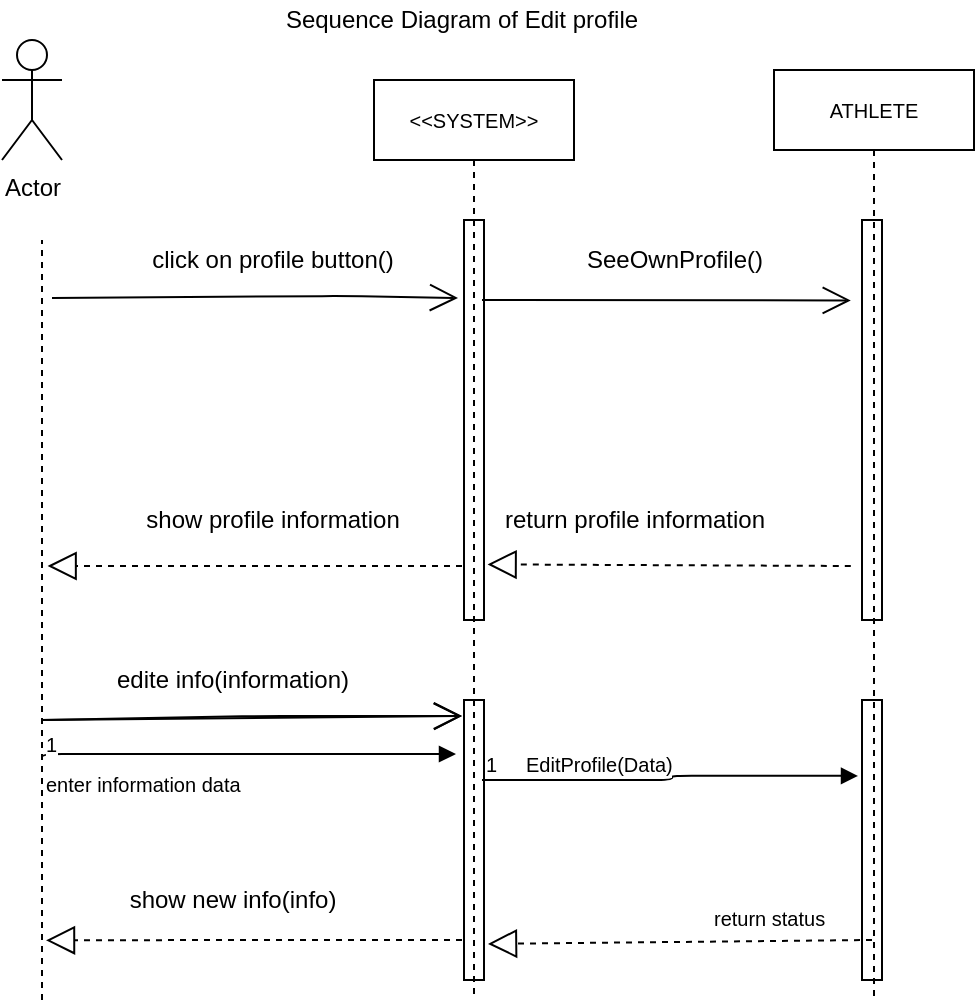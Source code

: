 <mxfile version="12.3.8" type="github" pages="1">
  <diagram id="oCsdgTol-XCLJZPFT3Ee" name="Page-1">
    <mxGraphModel dx="1408" dy="792" grid="1" gridSize="10" guides="1" tooltips="1" connect="1" arrows="1" fold="1" page="1" pageScale="1" pageWidth="827" pageHeight="1169" math="0" shadow="0">
      <root>
        <mxCell id="0"/>
        <mxCell id="1" parent="0"/>
        <mxCell id="vgybutC9ZZM_P8MYtKKd-1" value="Actor" style="shape=umlActor;verticalLabelPosition=bottom;labelBackgroundColor=#ffffff;verticalAlign=top;html=1;" parent="1" vertex="1">
          <mxGeometry x="160" y="40" width="30" height="60" as="geometry"/>
        </mxCell>
        <mxCell id="vgybutC9ZZM_P8MYtKKd-6" value="" style="html=1;points=[];perimeter=orthogonalPerimeter;" parent="1" vertex="1">
          <mxGeometry x="590" y="130" width="10" height="200" as="geometry"/>
        </mxCell>
        <mxCell id="vgybutC9ZZM_P8MYtKKd-10" value="click on profile button()" style="text;html=1;align=center;verticalAlign=middle;resizable=0;points=[];;autosize=1;" parent="1" vertex="1">
          <mxGeometry x="225" y="140" width="140" height="20" as="geometry"/>
        </mxCell>
        <mxCell id="vgybutC9ZZM_P8MYtKKd-11" value="" style="endArrow=open;endFill=1;endSize=12;html=1;" parent="1" edge="1">
          <mxGeometry width="160" relative="1" as="geometry">
            <mxPoint x="185" y="169" as="sourcePoint"/>
            <mxPoint x="388" y="169" as="targetPoint"/>
            <Array as="points">
              <mxPoint x="330" y="168"/>
            </Array>
          </mxGeometry>
        </mxCell>
        <mxCell id="vgybutC9ZZM_P8MYtKKd-12" value="" style="endArrow=block;dashed=1;endFill=0;endSize=12;html=1;entryX=1.28;entryY=0.865;entryDx=0;entryDy=0;entryPerimeter=0;" parent="1" edge="1">
          <mxGeometry width="160" relative="1" as="geometry">
            <mxPoint x="390" y="303" as="sourcePoint"/>
            <mxPoint x="182.8" y="303" as="targetPoint"/>
            <Array as="points"/>
          </mxGeometry>
        </mxCell>
        <mxCell id="vgybutC9ZZM_P8MYtKKd-13" value="show profile information&lt;br&gt;" style="text;html=1;align=center;verticalAlign=middle;resizable=0;points=[];;autosize=1;" parent="1" vertex="1">
          <mxGeometry x="225" y="270" width="140" height="20" as="geometry"/>
        </mxCell>
        <mxCell id="vgybutC9ZZM_P8MYtKKd-15" value="" style="html=1;points=[];perimeter=orthogonalPerimeter;" parent="1" vertex="1">
          <mxGeometry x="391" y="370" width="10" height="140" as="geometry"/>
        </mxCell>
        <mxCell id="vgybutC9ZZM_P8MYtKKd-16" value="" style="endArrow=open;endFill=1;endSize=12;html=1;" parent="1" edge="1">
          <mxGeometry width="160" relative="1" as="geometry">
            <mxPoint x="180" y="380" as="sourcePoint"/>
            <mxPoint x="390" y="378" as="targetPoint"/>
          </mxGeometry>
        </mxCell>
        <mxCell id="vgybutC9ZZM_P8MYtKKd-19" value="" style="endArrow=block;dashed=1;endFill=0;endSize=12;html=1;entryX=1.2;entryY=0.876;entryDx=0;entryDy=0;entryPerimeter=0;" parent="1" edge="1">
          <mxGeometry width="160" relative="1" as="geometry">
            <mxPoint x="390" y="490" as="sourcePoint"/>
            <mxPoint x="182" y="490.16" as="targetPoint"/>
            <Array as="points">
              <mxPoint x="280" y="490"/>
            </Array>
          </mxGeometry>
        </mxCell>
        <mxCell id="vgybutC9ZZM_P8MYtKKd-20" value="" style="html=1;points=[];perimeter=orthogonalPerimeter;" parent="1" vertex="1">
          <mxGeometry x="391" y="130" width="10" height="200" as="geometry"/>
        </mxCell>
        <mxCell id="vgybutC9ZZM_P8MYtKKd-29" value="" style="endArrow=open;endFill=1;endSize=12;html=1;entryX=-0.56;entryY=0.201;entryDx=0;entryDy=0;entryPerimeter=0;" parent="1" target="vgybutC9ZZM_P8MYtKKd-6" edge="1">
          <mxGeometry width="160" relative="1" as="geometry">
            <mxPoint x="400" y="170" as="sourcePoint"/>
            <mxPoint x="560" y="170" as="targetPoint"/>
          </mxGeometry>
        </mxCell>
        <mxCell id="vgybutC9ZZM_P8MYtKKd-30" value="SeeOwnProfile()" style="text;html=1;align=center;verticalAlign=middle;resizable=0;points=[];;autosize=1;" parent="1" vertex="1">
          <mxGeometry x="445.5" y="140" width="100" height="20" as="geometry"/>
        </mxCell>
        <mxCell id="vgybutC9ZZM_P8MYtKKd-31" value="" style="endArrow=block;dashed=1;endFill=0;endSize=12;html=1;entryX=1.18;entryY=0.861;entryDx=0;entryDy=0;entryPerimeter=0;exitX=-0.56;exitY=0.865;exitDx=0;exitDy=0;exitPerimeter=0;" parent="1" source="vgybutC9ZZM_P8MYtKKd-6" target="vgybutC9ZZM_P8MYtKKd-20" edge="1">
          <mxGeometry width="160" relative="1" as="geometry">
            <mxPoint x="420" y="300" as="sourcePoint"/>
            <mxPoint x="580" y="300" as="targetPoint"/>
          </mxGeometry>
        </mxCell>
        <mxCell id="vgybutC9ZZM_P8MYtKKd-32" value="return profile information" style="text;html=1;align=center;verticalAlign=middle;resizable=0;points=[];;autosize=1;" parent="1" vertex="1">
          <mxGeometry x="400.5" y="270" width="150" height="20" as="geometry"/>
        </mxCell>
        <mxCell id="vgybutC9ZZM_P8MYtKKd-33" value="edite info(information)" style="text;html=1;align=center;verticalAlign=middle;resizable=0;points=[];;autosize=1;" parent="1" vertex="1">
          <mxGeometry x="210" y="350" width="130" height="20" as="geometry"/>
        </mxCell>
        <mxCell id="vgybutC9ZZM_P8MYtKKd-37" value="show new info(info)" style="text;html=1;align=center;verticalAlign=middle;resizable=0;points=[];;autosize=1;" parent="1" vertex="1">
          <mxGeometry x="215" y="460" width="120" height="20" as="geometry"/>
        </mxCell>
        <mxCell id="vgybutC9ZZM_P8MYtKKd-78" value="Sequence Diagram of Edit profile" style="text;html=1;strokeColor=none;fillColor=none;align=center;verticalAlign=middle;whiteSpace=wrap;rounded=0;" parent="1" vertex="1">
          <mxGeometry x="225" y="20" width="330" height="20" as="geometry"/>
        </mxCell>
        <mxCell id="vgybutC9ZZM_P8MYtKKd-86" value="" style="endArrow=none;dashed=1;html=1;" parent="1" edge="1">
          <mxGeometry width="50" height="50" relative="1" as="geometry">
            <mxPoint x="180" y="520" as="sourcePoint"/>
            <mxPoint x="180" y="140" as="targetPoint"/>
          </mxGeometry>
        </mxCell>
        <mxCell id="veqq3YdpMVkVWAeEO1rp-1" value="" style="endArrow=open;endFill=1;endSize=12;html=1;" edge="1" parent="1">
          <mxGeometry width="160" relative="1" as="geometry">
            <mxPoint x="180" y="380" as="sourcePoint"/>
            <mxPoint x="390" y="378" as="targetPoint"/>
            <Array as="points">
              <mxPoint x="290" y="378"/>
            </Array>
          </mxGeometry>
        </mxCell>
        <mxCell id="veqq3YdpMVkVWAeEO1rp-2" value="enter information data" style="endArrow=block;endFill=1;html=1;edgeStyle=orthogonalEdgeStyle;align=left;verticalAlign=top;fontSize=10;" edge="1" parent="1">
          <mxGeometry x="-1" relative="1" as="geometry">
            <mxPoint x="180" y="400" as="sourcePoint"/>
            <mxPoint x="387" y="397" as="targetPoint"/>
            <Array as="points">
              <mxPoint x="180" y="397"/>
            </Array>
          </mxGeometry>
        </mxCell>
        <mxCell id="veqq3YdpMVkVWAeEO1rp-3" value="1" style="resizable=0;html=1;align=left;verticalAlign=bottom;labelBackgroundColor=#ffffff;fontSize=10;" connectable="0" vertex="1" parent="veqq3YdpMVkVWAeEO1rp-2">
          <mxGeometry x="-1" relative="1" as="geometry"/>
        </mxCell>
        <mxCell id="veqq3YdpMVkVWAeEO1rp-4" value="" style="html=1;points=[];perimeter=orthogonalPerimeter;" vertex="1" parent="1">
          <mxGeometry x="590" y="370" width="10" height="140" as="geometry"/>
        </mxCell>
        <mxCell id="veqq3YdpMVkVWAeEO1rp-5" value="EditProfile(Data)" style="endArrow=block;endFill=1;html=1;edgeStyle=orthogonalEdgeStyle;align=left;verticalAlign=top;fontSize=10;entryX=-0.2;entryY=0.271;entryDx=0;entryDy=0;entryPerimeter=0;" edge="1" parent="1" target="veqq3YdpMVkVWAeEO1rp-4">
          <mxGeometry x="0.021" y="77" relative="1" as="geometry">
            <mxPoint x="400" y="410" as="sourcePoint"/>
            <mxPoint x="560" y="410" as="targetPoint"/>
            <Array as="points">
              <mxPoint x="495" y="410"/>
              <mxPoint x="495" y="408"/>
            </Array>
            <mxPoint x="-75" y="59" as="offset"/>
          </mxGeometry>
        </mxCell>
        <mxCell id="veqq3YdpMVkVWAeEO1rp-6" value="1" style="resizable=0;html=1;align=left;verticalAlign=bottom;labelBackgroundColor=#ffffff;fontSize=10;" connectable="0" vertex="1" parent="veqq3YdpMVkVWAeEO1rp-5">
          <mxGeometry x="-1" relative="1" as="geometry"/>
        </mxCell>
        <mxCell id="veqq3YdpMVkVWAeEO1rp-10" value="" style="endArrow=block;dashed=1;endFill=0;endSize=12;html=1;fontSize=10;entryX=1.2;entryY=0.871;entryDx=0;entryDy=0;entryPerimeter=0;" edge="1" parent="1" target="vgybutC9ZZM_P8MYtKKd-15">
          <mxGeometry width="160" relative="1" as="geometry">
            <mxPoint x="595" y="490" as="sourcePoint"/>
            <mxPoint x="475" y="490" as="targetPoint"/>
          </mxGeometry>
        </mxCell>
        <mxCell id="veqq3YdpMVkVWAeEO1rp-11" value="return status&#xa;" style="text;strokeColor=none;fillColor=none;align=left;verticalAlign=top;spacingLeft=4;spacingRight=4;overflow=hidden;rotatable=0;points=[[0,0.5],[1,0.5]];portConstraint=eastwest;fontSize=10;" vertex="1" parent="1">
          <mxGeometry x="510" y="467" width="100" height="26" as="geometry"/>
        </mxCell>
        <mxCell id="veqq3YdpMVkVWAeEO1rp-12" value="&amp;lt;&amp;lt;SYSTEM&amp;gt;&amp;gt;" style="shape=umlLifeline;perimeter=lifelinePerimeter;whiteSpace=wrap;html=1;container=1;collapsible=0;recursiveResize=0;outlineConnect=0;fontSize=10;" vertex="1" parent="1">
          <mxGeometry x="346" y="60" width="100" height="460" as="geometry"/>
        </mxCell>
        <mxCell id="veqq3YdpMVkVWAeEO1rp-13" value="ATHLETE" style="shape=umlLifeline;perimeter=lifelinePerimeter;whiteSpace=wrap;html=1;container=1;collapsible=0;recursiveResize=0;outlineConnect=0;fontSize=10;" vertex="1" parent="1">
          <mxGeometry x="546" y="55" width="100" height="465" as="geometry"/>
        </mxCell>
      </root>
    </mxGraphModel>
  </diagram>
</mxfile>
